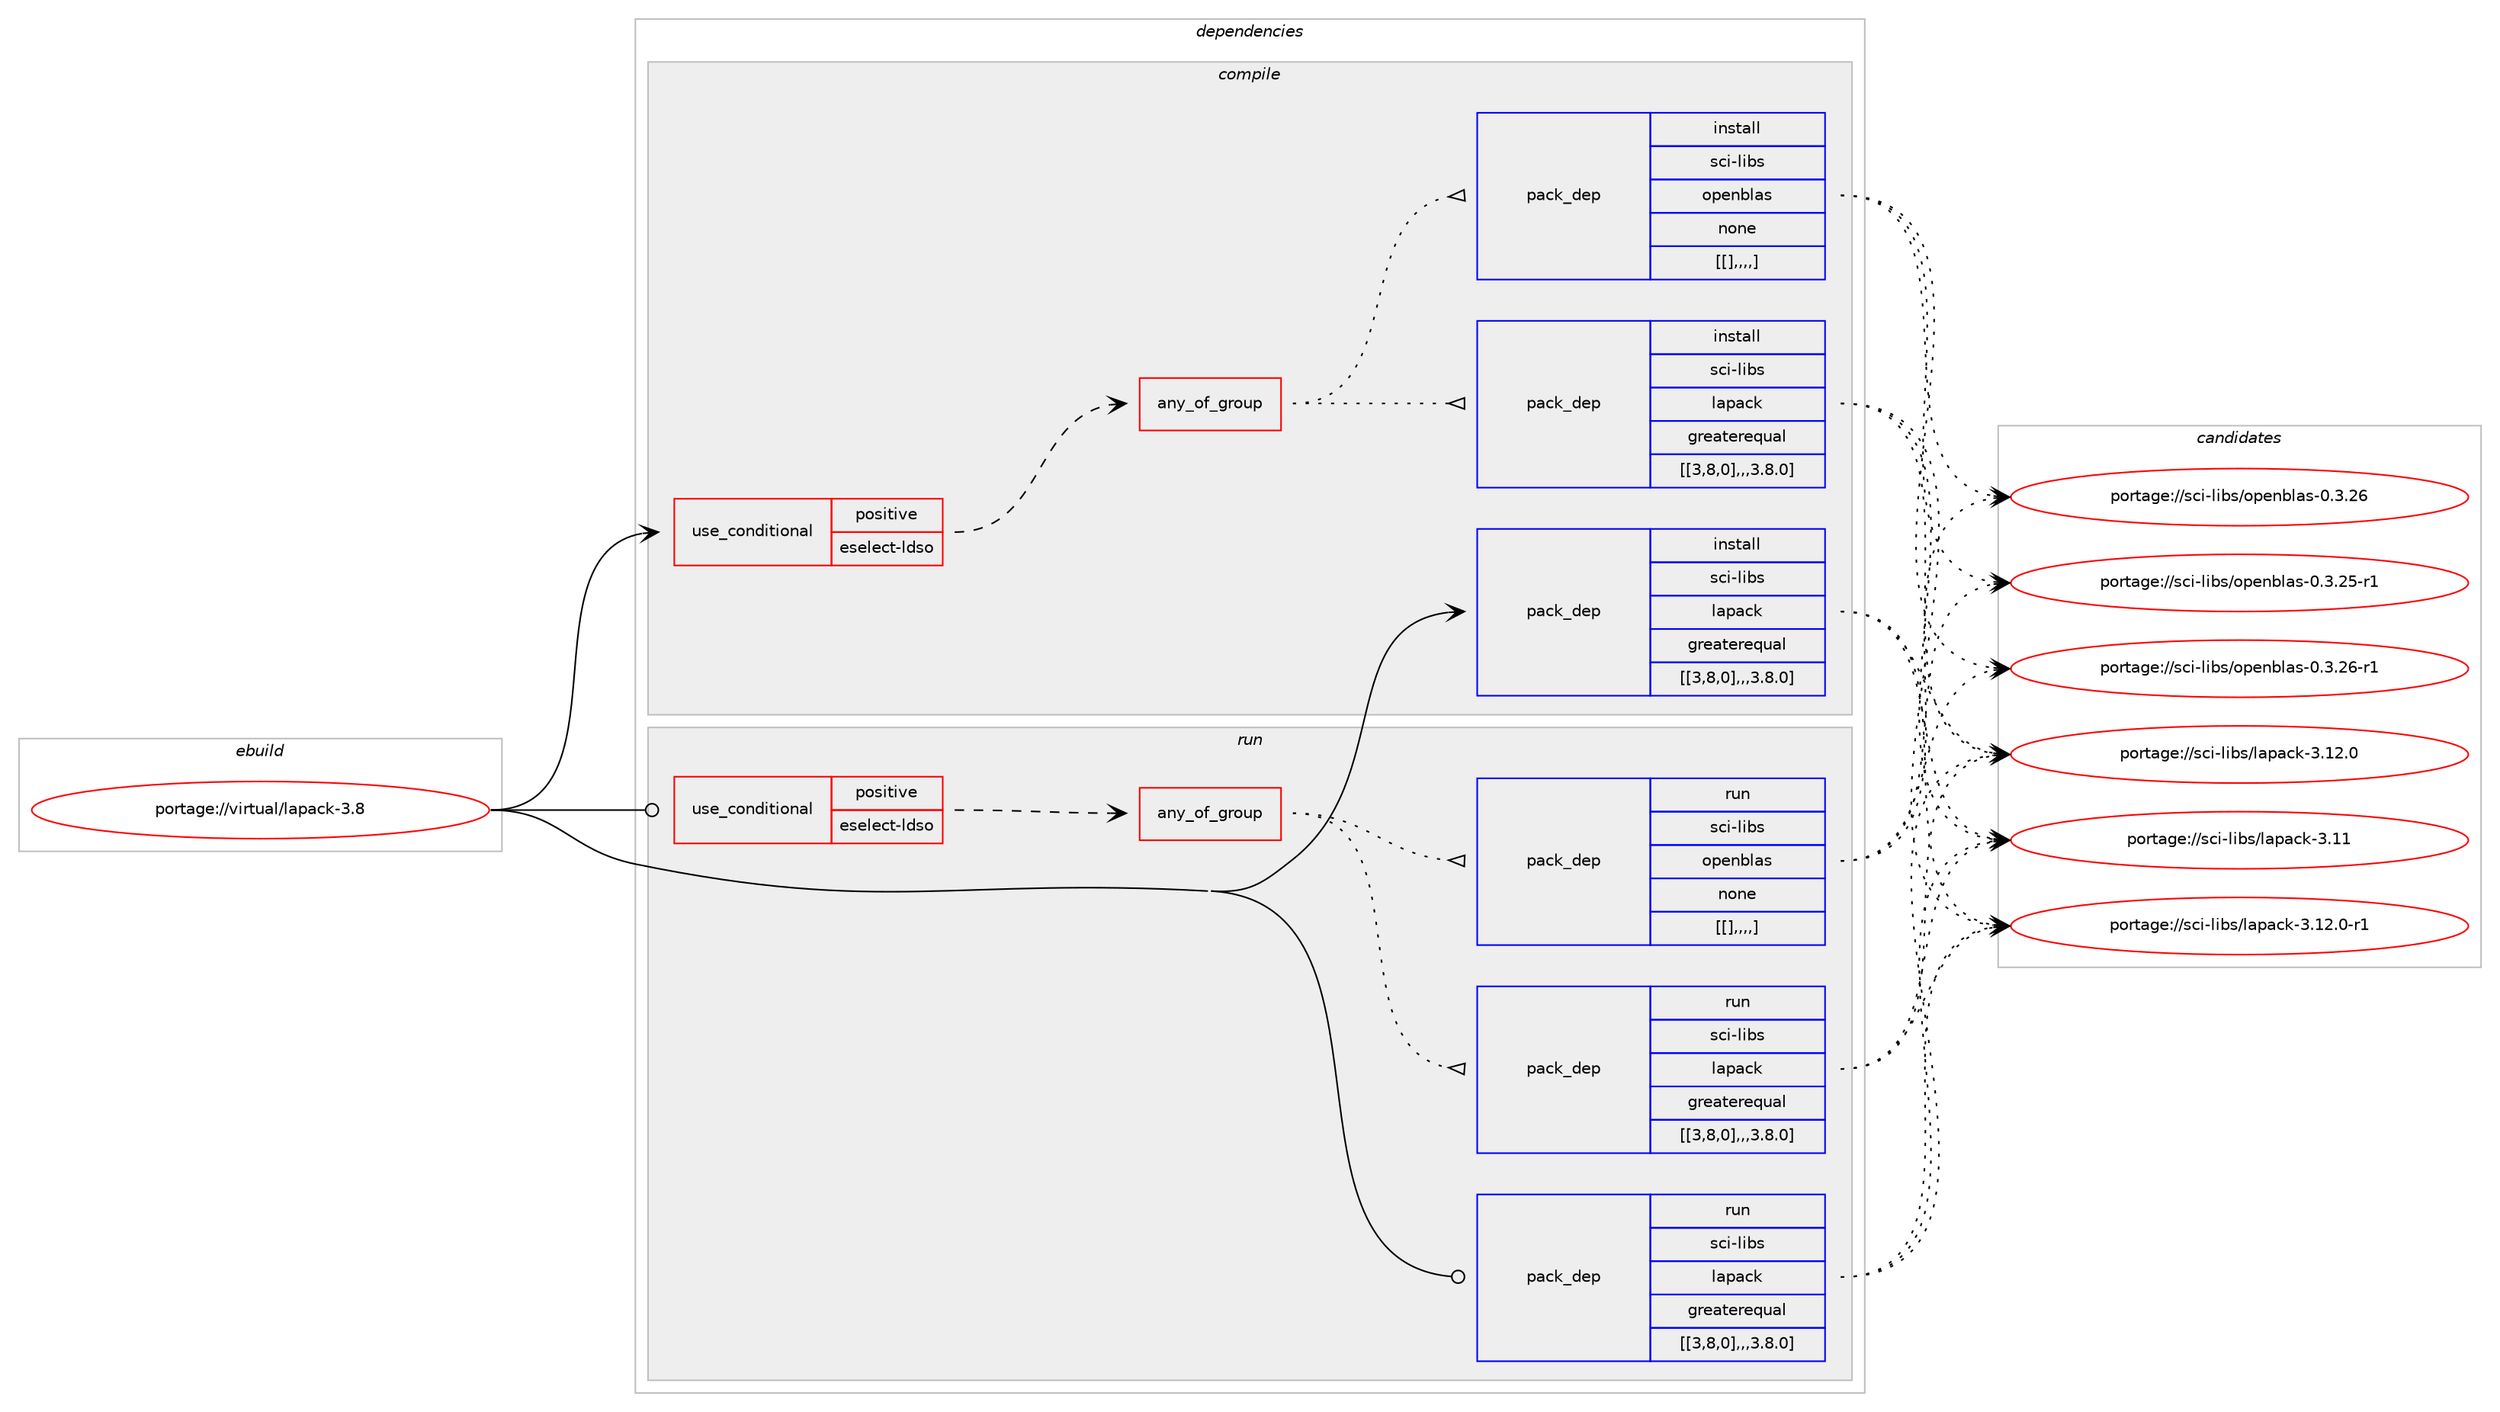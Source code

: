 digraph prolog {

# *************
# Graph options
# *************

newrank=true;
concentrate=true;
compound=true;
graph [rankdir=LR,fontname=Helvetica,fontsize=10,ranksep=1.5];#, ranksep=2.5, nodesep=0.2];
edge  [arrowhead=vee];
node  [fontname=Helvetica,fontsize=10];

# **********
# The ebuild
# **********

subgraph cluster_leftcol {
color=gray;
label=<<i>ebuild</i>>;
id [label="portage://virtual/lapack-3.8", color=red, width=4, href="../virtual/lapack-3.8.svg"];
}

# ****************
# The dependencies
# ****************

subgraph cluster_midcol {
color=gray;
label=<<i>dependencies</i>>;
subgraph cluster_compile {
fillcolor="#eeeeee";
style=filled;
label=<<i>compile</i>>;
subgraph cond4165 {
dependency12139 [label=<<TABLE BORDER="0" CELLBORDER="1" CELLSPACING="0" CELLPADDING="4"><TR><TD ROWSPAN="3" CELLPADDING="10">use_conditional</TD></TR><TR><TD>positive</TD></TR><TR><TD>eselect-ldso</TD></TR></TABLE>>, shape=none, color=red];
subgraph any60 {
dependency12140 [label=<<TABLE BORDER="0" CELLBORDER="1" CELLSPACING="0" CELLPADDING="4"><TR><TD CELLPADDING="10">any_of_group</TD></TR></TABLE>>, shape=none, color=red];subgraph pack7910 {
dependency12141 [label=<<TABLE BORDER="0" CELLBORDER="1" CELLSPACING="0" CELLPADDING="4" WIDTH="220"><TR><TD ROWSPAN="6" CELLPADDING="30">pack_dep</TD></TR><TR><TD WIDTH="110">install</TD></TR><TR><TD>sci-libs</TD></TR><TR><TD>lapack</TD></TR><TR><TD>greaterequal</TD></TR><TR><TD>[[3,8,0],,,3.8.0]</TD></TR></TABLE>>, shape=none, color=blue];
}
dependency12140:e -> dependency12141:w [weight=20,style="dotted",arrowhead="oinv"];
subgraph pack7911 {
dependency12142 [label=<<TABLE BORDER="0" CELLBORDER="1" CELLSPACING="0" CELLPADDING="4" WIDTH="220"><TR><TD ROWSPAN="6" CELLPADDING="30">pack_dep</TD></TR><TR><TD WIDTH="110">install</TD></TR><TR><TD>sci-libs</TD></TR><TR><TD>openblas</TD></TR><TR><TD>none</TD></TR><TR><TD>[[],,,,]</TD></TR></TABLE>>, shape=none, color=blue];
}
dependency12140:e -> dependency12142:w [weight=20,style="dotted",arrowhead="oinv"];
}
dependency12139:e -> dependency12140:w [weight=20,style="dashed",arrowhead="vee"];
}
id:e -> dependency12139:w [weight=20,style="solid",arrowhead="vee"];
subgraph pack7912 {
dependency12143 [label=<<TABLE BORDER="0" CELLBORDER="1" CELLSPACING="0" CELLPADDING="4" WIDTH="220"><TR><TD ROWSPAN="6" CELLPADDING="30">pack_dep</TD></TR><TR><TD WIDTH="110">install</TD></TR><TR><TD>sci-libs</TD></TR><TR><TD>lapack</TD></TR><TR><TD>greaterequal</TD></TR><TR><TD>[[3,8,0],,,3.8.0]</TD></TR></TABLE>>, shape=none, color=blue];
}
id:e -> dependency12143:w [weight=20,style="solid",arrowhead="vee"];
}
subgraph cluster_compileandrun {
fillcolor="#eeeeee";
style=filled;
label=<<i>compile and run</i>>;
}
subgraph cluster_run {
fillcolor="#eeeeee";
style=filled;
label=<<i>run</i>>;
subgraph cond4166 {
dependency12144 [label=<<TABLE BORDER="0" CELLBORDER="1" CELLSPACING="0" CELLPADDING="4"><TR><TD ROWSPAN="3" CELLPADDING="10">use_conditional</TD></TR><TR><TD>positive</TD></TR><TR><TD>eselect-ldso</TD></TR></TABLE>>, shape=none, color=red];
subgraph any61 {
dependency12145 [label=<<TABLE BORDER="0" CELLBORDER="1" CELLSPACING="0" CELLPADDING="4"><TR><TD CELLPADDING="10">any_of_group</TD></TR></TABLE>>, shape=none, color=red];subgraph pack7913 {
dependency12146 [label=<<TABLE BORDER="0" CELLBORDER="1" CELLSPACING="0" CELLPADDING="4" WIDTH="220"><TR><TD ROWSPAN="6" CELLPADDING="30">pack_dep</TD></TR><TR><TD WIDTH="110">run</TD></TR><TR><TD>sci-libs</TD></TR><TR><TD>lapack</TD></TR><TR><TD>greaterequal</TD></TR><TR><TD>[[3,8,0],,,3.8.0]</TD></TR></TABLE>>, shape=none, color=blue];
}
dependency12145:e -> dependency12146:w [weight=20,style="dotted",arrowhead="oinv"];
subgraph pack7914 {
dependency12147 [label=<<TABLE BORDER="0" CELLBORDER="1" CELLSPACING="0" CELLPADDING="4" WIDTH="220"><TR><TD ROWSPAN="6" CELLPADDING="30">pack_dep</TD></TR><TR><TD WIDTH="110">run</TD></TR><TR><TD>sci-libs</TD></TR><TR><TD>openblas</TD></TR><TR><TD>none</TD></TR><TR><TD>[[],,,,]</TD></TR></TABLE>>, shape=none, color=blue];
}
dependency12145:e -> dependency12147:w [weight=20,style="dotted",arrowhead="oinv"];
}
dependency12144:e -> dependency12145:w [weight=20,style="dashed",arrowhead="vee"];
}
id:e -> dependency12144:w [weight=20,style="solid",arrowhead="odot"];
subgraph pack7915 {
dependency12148 [label=<<TABLE BORDER="0" CELLBORDER="1" CELLSPACING="0" CELLPADDING="4" WIDTH="220"><TR><TD ROWSPAN="6" CELLPADDING="30">pack_dep</TD></TR><TR><TD WIDTH="110">run</TD></TR><TR><TD>sci-libs</TD></TR><TR><TD>lapack</TD></TR><TR><TD>greaterequal</TD></TR><TR><TD>[[3,8,0],,,3.8.0]</TD></TR></TABLE>>, shape=none, color=blue];
}
id:e -> dependency12148:w [weight=20,style="solid",arrowhead="odot"];
}
}

# **************
# The candidates
# **************

subgraph cluster_choices {
rank=same;
color=gray;
label=<<i>candidates</i>>;

subgraph choice7910 {
color=black;
nodesep=1;
choice11599105451081059811547108971129799107455146495046484511449 [label="portage://sci-libs/lapack-3.12.0-r1", color=red, width=4,href="../sci-libs/lapack-3.12.0-r1.svg"];
choice1159910545108105981154710897112979910745514649504648 [label="portage://sci-libs/lapack-3.12.0", color=red, width=4,href="../sci-libs/lapack-3.12.0.svg"];
choice115991054510810598115471089711297991074551464949 [label="portage://sci-libs/lapack-3.11", color=red, width=4,href="../sci-libs/lapack-3.11.svg"];
dependency12141:e -> choice11599105451081059811547108971129799107455146495046484511449:w [style=dotted,weight="100"];
dependency12141:e -> choice1159910545108105981154710897112979910745514649504648:w [style=dotted,weight="100"];
dependency12141:e -> choice115991054510810598115471089711297991074551464949:w [style=dotted,weight="100"];
}
subgraph choice7911 {
color=black;
nodesep=1;
choice115991054510810598115471111121011109810897115454846514650544511449 [label="portage://sci-libs/openblas-0.3.26-r1", color=red, width=4,href="../sci-libs/openblas-0.3.26-r1.svg"];
choice11599105451081059811547111112101110981089711545484651465054 [label="portage://sci-libs/openblas-0.3.26", color=red, width=4,href="../sci-libs/openblas-0.3.26.svg"];
choice115991054510810598115471111121011109810897115454846514650534511449 [label="portage://sci-libs/openblas-0.3.25-r1", color=red, width=4,href="../sci-libs/openblas-0.3.25-r1.svg"];
dependency12142:e -> choice115991054510810598115471111121011109810897115454846514650544511449:w [style=dotted,weight="100"];
dependency12142:e -> choice11599105451081059811547111112101110981089711545484651465054:w [style=dotted,weight="100"];
dependency12142:e -> choice115991054510810598115471111121011109810897115454846514650534511449:w [style=dotted,weight="100"];
}
subgraph choice7912 {
color=black;
nodesep=1;
choice11599105451081059811547108971129799107455146495046484511449 [label="portage://sci-libs/lapack-3.12.0-r1", color=red, width=4,href="../sci-libs/lapack-3.12.0-r1.svg"];
choice1159910545108105981154710897112979910745514649504648 [label="portage://sci-libs/lapack-3.12.0", color=red, width=4,href="../sci-libs/lapack-3.12.0.svg"];
choice115991054510810598115471089711297991074551464949 [label="portage://sci-libs/lapack-3.11", color=red, width=4,href="../sci-libs/lapack-3.11.svg"];
dependency12143:e -> choice11599105451081059811547108971129799107455146495046484511449:w [style=dotted,weight="100"];
dependency12143:e -> choice1159910545108105981154710897112979910745514649504648:w [style=dotted,weight="100"];
dependency12143:e -> choice115991054510810598115471089711297991074551464949:w [style=dotted,weight="100"];
}
subgraph choice7913 {
color=black;
nodesep=1;
choice11599105451081059811547108971129799107455146495046484511449 [label="portage://sci-libs/lapack-3.12.0-r1", color=red, width=4,href="../sci-libs/lapack-3.12.0-r1.svg"];
choice1159910545108105981154710897112979910745514649504648 [label="portage://sci-libs/lapack-3.12.0", color=red, width=4,href="../sci-libs/lapack-3.12.0.svg"];
choice115991054510810598115471089711297991074551464949 [label="portage://sci-libs/lapack-3.11", color=red, width=4,href="../sci-libs/lapack-3.11.svg"];
dependency12146:e -> choice11599105451081059811547108971129799107455146495046484511449:w [style=dotted,weight="100"];
dependency12146:e -> choice1159910545108105981154710897112979910745514649504648:w [style=dotted,weight="100"];
dependency12146:e -> choice115991054510810598115471089711297991074551464949:w [style=dotted,weight="100"];
}
subgraph choice7914 {
color=black;
nodesep=1;
choice115991054510810598115471111121011109810897115454846514650544511449 [label="portage://sci-libs/openblas-0.3.26-r1", color=red, width=4,href="../sci-libs/openblas-0.3.26-r1.svg"];
choice11599105451081059811547111112101110981089711545484651465054 [label="portage://sci-libs/openblas-0.3.26", color=red, width=4,href="../sci-libs/openblas-0.3.26.svg"];
choice115991054510810598115471111121011109810897115454846514650534511449 [label="portage://sci-libs/openblas-0.3.25-r1", color=red, width=4,href="../sci-libs/openblas-0.3.25-r1.svg"];
dependency12147:e -> choice115991054510810598115471111121011109810897115454846514650544511449:w [style=dotted,weight="100"];
dependency12147:e -> choice11599105451081059811547111112101110981089711545484651465054:w [style=dotted,weight="100"];
dependency12147:e -> choice115991054510810598115471111121011109810897115454846514650534511449:w [style=dotted,weight="100"];
}
subgraph choice7915 {
color=black;
nodesep=1;
choice11599105451081059811547108971129799107455146495046484511449 [label="portage://sci-libs/lapack-3.12.0-r1", color=red, width=4,href="../sci-libs/lapack-3.12.0-r1.svg"];
choice1159910545108105981154710897112979910745514649504648 [label="portage://sci-libs/lapack-3.12.0", color=red, width=4,href="../sci-libs/lapack-3.12.0.svg"];
choice115991054510810598115471089711297991074551464949 [label="portage://sci-libs/lapack-3.11", color=red, width=4,href="../sci-libs/lapack-3.11.svg"];
dependency12148:e -> choice11599105451081059811547108971129799107455146495046484511449:w [style=dotted,weight="100"];
dependency12148:e -> choice1159910545108105981154710897112979910745514649504648:w [style=dotted,weight="100"];
dependency12148:e -> choice115991054510810598115471089711297991074551464949:w [style=dotted,weight="100"];
}
}

}
